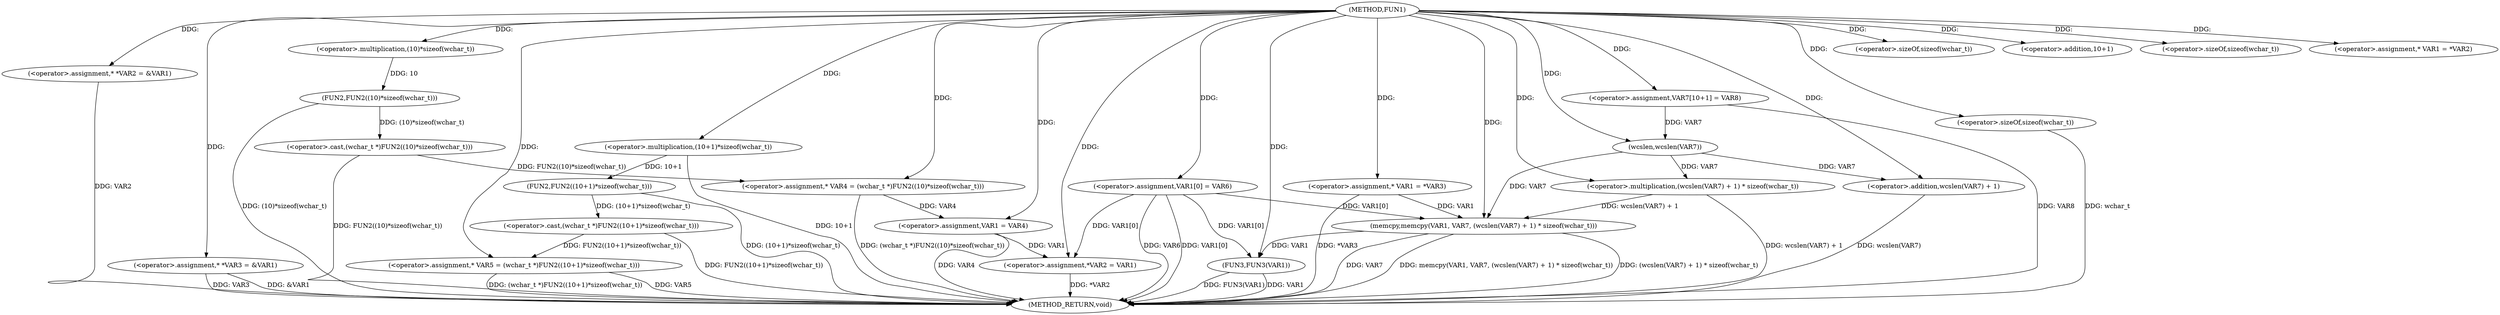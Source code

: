digraph FUN1 {  
"1000100" [label = "(METHOD,FUN1)" ]
"1000176" [label = "(METHOD_RETURN,void)" ]
"1000104" [label = "(<operator>.assignment,* *VAR2 = &VAR1)" ]
"1000109" [label = "(<operator>.assignment,* *VAR3 = &VAR1)" ]
"1000114" [label = "(<operator>.assignment,* VAR4 = (wchar_t *)FUN2((10)*sizeof(wchar_t)))" ]
"1000116" [label = "(<operator>.cast,(wchar_t *)FUN2((10)*sizeof(wchar_t)))" ]
"1000118" [label = "(FUN2,FUN2((10)*sizeof(wchar_t)))" ]
"1000119" [label = "(<operator>.multiplication,(10)*sizeof(wchar_t))" ]
"1000121" [label = "(<operator>.sizeOf,sizeof(wchar_t))" ]
"1000124" [label = "(<operator>.assignment,* VAR5 = (wchar_t *)FUN2((10+1)*sizeof(wchar_t)))" ]
"1000126" [label = "(<operator>.cast,(wchar_t *)FUN2((10+1)*sizeof(wchar_t)))" ]
"1000128" [label = "(FUN2,FUN2((10+1)*sizeof(wchar_t)))" ]
"1000129" [label = "(<operator>.multiplication,(10+1)*sizeof(wchar_t))" ]
"1000130" [label = "(<operator>.addition,10+1)" ]
"1000133" [label = "(<operator>.sizeOf,sizeof(wchar_t))" ]
"1000137" [label = "(<operator>.assignment,* VAR1 = *VAR2)" ]
"1000141" [label = "(<operator>.assignment,VAR1 = VAR4)" ]
"1000144" [label = "(<operator>.assignment,VAR1[0] = VAR6)" ]
"1000149" [label = "(<operator>.assignment,*VAR2 = VAR1)" ]
"1000155" [label = "(<operator>.assignment,* VAR1 = *VAR3)" ]
"1000161" [label = "(<operator>.assignment,VAR7[10+1] = VAR8)" ]
"1000164" [label = "(memcpy,memcpy(VAR1, VAR7, (wcslen(VAR7) + 1) * sizeof(wchar_t)))" ]
"1000167" [label = "(<operator>.multiplication,(wcslen(VAR7) + 1) * sizeof(wchar_t))" ]
"1000168" [label = "(<operator>.addition,wcslen(VAR7) + 1)" ]
"1000169" [label = "(wcslen,wcslen(VAR7))" ]
"1000172" [label = "(<operator>.sizeOf,sizeof(wchar_t))" ]
"1000174" [label = "(FUN3,FUN3(VAR1))" ]
  "1000124" -> "1000176"  [ label = "DDG: VAR5"] 
  "1000168" -> "1000176"  [ label = "DDG: wcslen(VAR7)"] 
  "1000155" -> "1000176"  [ label = "DDG: *VAR3"] 
  "1000104" -> "1000176"  [ label = "DDG: VAR2"] 
  "1000164" -> "1000176"  [ label = "DDG: VAR7"] 
  "1000116" -> "1000176"  [ label = "DDG: FUN2((10)*sizeof(wchar_t))"] 
  "1000149" -> "1000176"  [ label = "DDG: *VAR2"] 
  "1000126" -> "1000176"  [ label = "DDG: FUN2((10+1)*sizeof(wchar_t))"] 
  "1000118" -> "1000176"  [ label = "DDG: (10)*sizeof(wchar_t)"] 
  "1000161" -> "1000176"  [ label = "DDG: VAR8"] 
  "1000167" -> "1000176"  [ label = "DDG: wcslen(VAR7) + 1"] 
  "1000129" -> "1000176"  [ label = "DDG: 10+1"] 
  "1000164" -> "1000176"  [ label = "DDG: memcpy(VAR1, VAR7, (wcslen(VAR7) + 1) * sizeof(wchar_t))"] 
  "1000124" -> "1000176"  [ label = "DDG: (wchar_t *)FUN2((10+1)*sizeof(wchar_t))"] 
  "1000128" -> "1000176"  [ label = "DDG: (10+1)*sizeof(wchar_t)"] 
  "1000164" -> "1000176"  [ label = "DDG: (wcslen(VAR7) + 1) * sizeof(wchar_t)"] 
  "1000144" -> "1000176"  [ label = "DDG: VAR6"] 
  "1000109" -> "1000176"  [ label = "DDG: VAR3"] 
  "1000172" -> "1000176"  [ label = "DDG: wchar_t"] 
  "1000141" -> "1000176"  [ label = "DDG: VAR4"] 
  "1000144" -> "1000176"  [ label = "DDG: VAR1[0]"] 
  "1000114" -> "1000176"  [ label = "DDG: (wchar_t *)FUN2((10)*sizeof(wchar_t))"] 
  "1000109" -> "1000176"  [ label = "DDG: &VAR1"] 
  "1000174" -> "1000176"  [ label = "DDG: FUN3(VAR1)"] 
  "1000174" -> "1000176"  [ label = "DDG: VAR1"] 
  "1000100" -> "1000104"  [ label = "DDG: "] 
  "1000100" -> "1000109"  [ label = "DDG: "] 
  "1000116" -> "1000114"  [ label = "DDG: FUN2((10)*sizeof(wchar_t))"] 
  "1000100" -> "1000114"  [ label = "DDG: "] 
  "1000118" -> "1000116"  [ label = "DDG: (10)*sizeof(wchar_t)"] 
  "1000119" -> "1000118"  [ label = "DDG: 10"] 
  "1000100" -> "1000119"  [ label = "DDG: "] 
  "1000100" -> "1000121"  [ label = "DDG: "] 
  "1000126" -> "1000124"  [ label = "DDG: FUN2((10+1)*sizeof(wchar_t))"] 
  "1000100" -> "1000124"  [ label = "DDG: "] 
  "1000128" -> "1000126"  [ label = "DDG: (10+1)*sizeof(wchar_t)"] 
  "1000129" -> "1000128"  [ label = "DDG: 10+1"] 
  "1000100" -> "1000129"  [ label = "DDG: "] 
  "1000100" -> "1000130"  [ label = "DDG: "] 
  "1000100" -> "1000133"  [ label = "DDG: "] 
  "1000100" -> "1000137"  [ label = "DDG: "] 
  "1000114" -> "1000141"  [ label = "DDG: VAR4"] 
  "1000100" -> "1000141"  [ label = "DDG: "] 
  "1000100" -> "1000144"  [ label = "DDG: "] 
  "1000141" -> "1000149"  [ label = "DDG: VAR1"] 
  "1000144" -> "1000149"  [ label = "DDG: VAR1[0]"] 
  "1000100" -> "1000149"  [ label = "DDG: "] 
  "1000100" -> "1000155"  [ label = "DDG: "] 
  "1000100" -> "1000161"  [ label = "DDG: "] 
  "1000144" -> "1000164"  [ label = "DDG: VAR1[0]"] 
  "1000155" -> "1000164"  [ label = "DDG: VAR1"] 
  "1000100" -> "1000164"  [ label = "DDG: "] 
  "1000169" -> "1000164"  [ label = "DDG: VAR7"] 
  "1000167" -> "1000164"  [ label = "DDG: wcslen(VAR7) + 1"] 
  "1000169" -> "1000167"  [ label = "DDG: VAR7"] 
  "1000100" -> "1000167"  [ label = "DDG: "] 
  "1000169" -> "1000168"  [ label = "DDG: VAR7"] 
  "1000161" -> "1000169"  [ label = "DDG: VAR7"] 
  "1000100" -> "1000169"  [ label = "DDG: "] 
  "1000100" -> "1000168"  [ label = "DDG: "] 
  "1000100" -> "1000172"  [ label = "DDG: "] 
  "1000144" -> "1000174"  [ label = "DDG: VAR1[0]"] 
  "1000164" -> "1000174"  [ label = "DDG: VAR1"] 
  "1000100" -> "1000174"  [ label = "DDG: "] 
}

